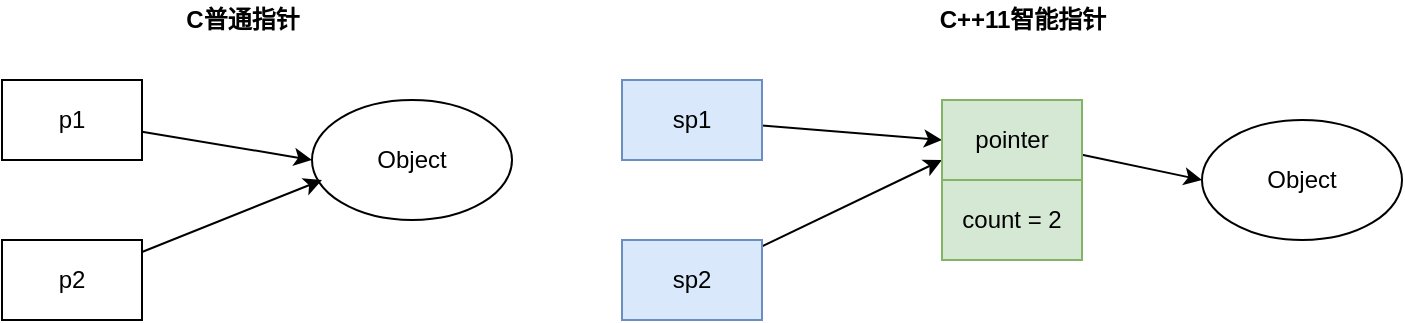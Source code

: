 <mxfile version="13.10.0" type="github">
  <diagram id="40izqB6BGIC4OMMsTiOs" name="第 1 页">
    <mxGraphModel dx="1422" dy="794" grid="1" gridSize="10" guides="1" tooltips="1" connect="1" arrows="1" fold="1" page="1" pageScale="1" pageWidth="827" pageHeight="1169" math="0" shadow="0">
      <root>
        <mxCell id="0" />
        <mxCell id="1" parent="0" />
        <mxCell id="W-OvwhTWphahuRwdmmZw-1" value="&lt;b&gt;C++11智能指针&lt;/b&gt;" style="text;html=1;align=center;verticalAlign=middle;resizable=0;points=[];autosize=1;" vertex="1" parent="1">
          <mxGeometry x="550" y="40" width="100" height="20" as="geometry" />
        </mxCell>
        <mxCell id="W-OvwhTWphahuRwdmmZw-2" value="&lt;b&gt;C普通指针&lt;/b&gt;" style="text;html=1;align=center;verticalAlign=middle;resizable=0;points=[];autosize=1;" vertex="1" parent="1">
          <mxGeometry x="175" y="40" width="70" height="20" as="geometry" />
        </mxCell>
        <mxCell id="W-OvwhTWphahuRwdmmZw-3" value="Object" style="ellipse;whiteSpace=wrap;html=1;" vertex="1" parent="1">
          <mxGeometry x="245" y="90" width="100" height="60" as="geometry" />
        </mxCell>
        <mxCell id="W-OvwhTWphahuRwdmmZw-6" style="rounded=0;orthogonalLoop=1;jettySize=auto;html=1;entryX=0;entryY=0.5;entryDx=0;entryDy=0;" edge="1" parent="1" source="W-OvwhTWphahuRwdmmZw-4" target="W-OvwhTWphahuRwdmmZw-3">
          <mxGeometry relative="1" as="geometry" />
        </mxCell>
        <mxCell id="W-OvwhTWphahuRwdmmZw-4" value="p1" style="rounded=0;whiteSpace=wrap;html=1;" vertex="1" parent="1">
          <mxGeometry x="90" y="80" width="70" height="40" as="geometry" />
        </mxCell>
        <mxCell id="W-OvwhTWphahuRwdmmZw-7" style="edgeStyle=none;rounded=0;orthogonalLoop=1;jettySize=auto;html=1;" edge="1" parent="1" source="W-OvwhTWphahuRwdmmZw-5">
          <mxGeometry relative="1" as="geometry">
            <mxPoint x="250" y="130" as="targetPoint" />
          </mxGeometry>
        </mxCell>
        <mxCell id="W-OvwhTWphahuRwdmmZw-5" value="p2" style="rounded=0;whiteSpace=wrap;html=1;" vertex="1" parent="1">
          <mxGeometry x="90" y="160" width="70" height="40" as="geometry" />
        </mxCell>
        <mxCell id="W-OvwhTWphahuRwdmmZw-8" value="Object" style="ellipse;whiteSpace=wrap;html=1;" vertex="1" parent="1">
          <mxGeometry x="690" y="100" width="100" height="60" as="geometry" />
        </mxCell>
        <mxCell id="W-OvwhTWphahuRwdmmZw-9" style="rounded=0;orthogonalLoop=1;jettySize=auto;html=1;entryX=0;entryY=0.5;entryDx=0;entryDy=0;" edge="1" source="W-OvwhTWphahuRwdmmZw-10" target="W-OvwhTWphahuRwdmmZw-14" parent="1">
          <mxGeometry relative="1" as="geometry">
            <mxPoint x="560" y="120" as="targetPoint" />
          </mxGeometry>
        </mxCell>
        <mxCell id="W-OvwhTWphahuRwdmmZw-10" value="sp1" style="rounded=0;whiteSpace=wrap;html=1;fillColor=#dae8fc;strokeColor=#6c8ebf;" vertex="1" parent="1">
          <mxGeometry x="400" y="80" width="70" height="40" as="geometry" />
        </mxCell>
        <mxCell id="W-OvwhTWphahuRwdmmZw-11" style="edgeStyle=none;rounded=0;orthogonalLoop=1;jettySize=auto;html=1;entryX=0;entryY=0.75;entryDx=0;entryDy=0;" edge="1" source="W-OvwhTWphahuRwdmmZw-12" parent="1" target="W-OvwhTWphahuRwdmmZw-14">
          <mxGeometry relative="1" as="geometry">
            <mxPoint x="560" y="130" as="targetPoint" />
          </mxGeometry>
        </mxCell>
        <mxCell id="W-OvwhTWphahuRwdmmZw-12" value="sp2" style="rounded=0;whiteSpace=wrap;html=1;fillColor=#dae8fc;strokeColor=#6c8ebf;" vertex="1" parent="1">
          <mxGeometry x="400" y="160" width="70" height="40" as="geometry" />
        </mxCell>
        <mxCell id="W-OvwhTWphahuRwdmmZw-16" style="edgeStyle=none;rounded=0;orthogonalLoop=1;jettySize=auto;html=1;entryX=0;entryY=0.5;entryDx=0;entryDy=0;" edge="1" parent="1" source="W-OvwhTWphahuRwdmmZw-14" target="W-OvwhTWphahuRwdmmZw-8">
          <mxGeometry relative="1" as="geometry" />
        </mxCell>
        <mxCell id="W-OvwhTWphahuRwdmmZw-14" value="pointer" style="rounded=0;whiteSpace=wrap;html=1;fillColor=#d5e8d4;strokeColor=#82b366;" vertex="1" parent="1">
          <mxGeometry x="560" y="90" width="70" height="40" as="geometry" />
        </mxCell>
        <mxCell id="W-OvwhTWphahuRwdmmZw-15" value="count = 2" style="rounded=0;whiteSpace=wrap;html=1;fillColor=#d5e8d4;strokeColor=#82b366;" vertex="1" parent="1">
          <mxGeometry x="560" y="130" width="70" height="40" as="geometry" />
        </mxCell>
      </root>
    </mxGraphModel>
  </diagram>
</mxfile>
